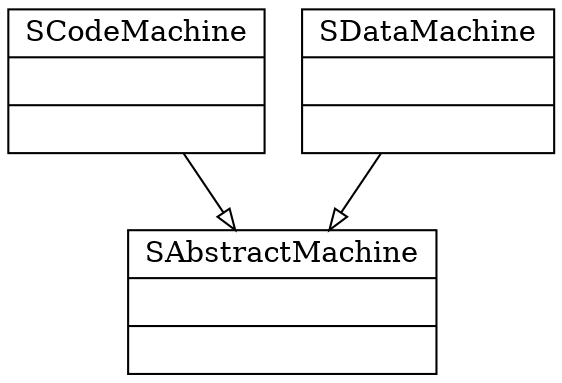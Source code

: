 digraph pointers
{

	node [shape=record];
	edge [arrowhead="onormal"];

    // nodes

	abstract[label="{SAbstractMachine||}"];
	code[label="{SCodeMachine||}"];
	data[label="{SDataMachine||}"];
	
    // edges
	
	data -> abstract;
	code -> abstract;

}